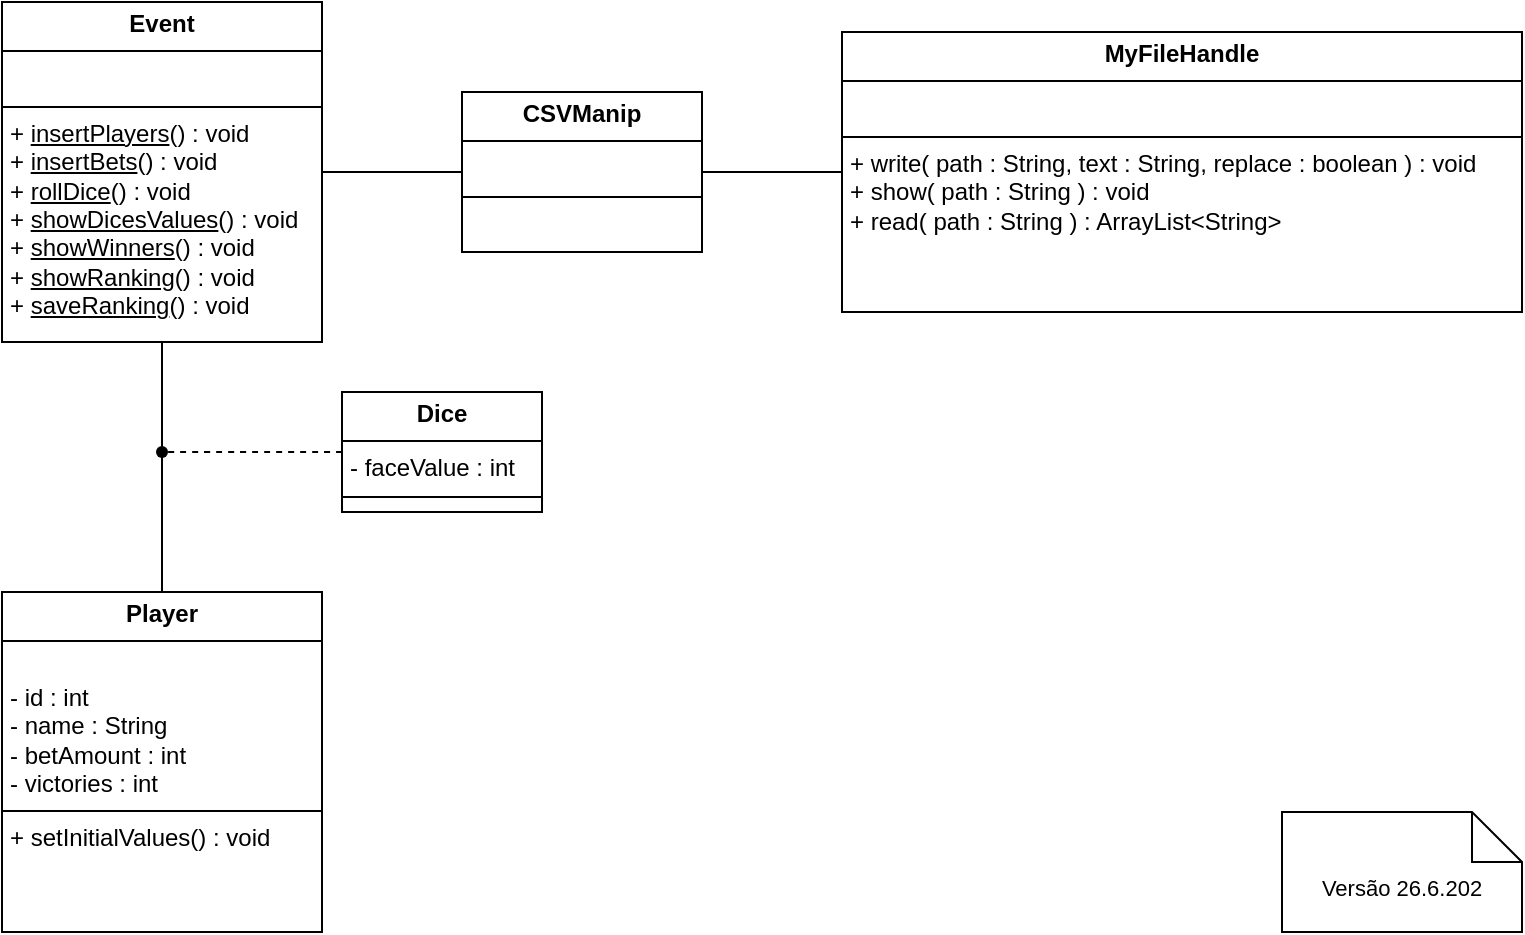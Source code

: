 <mxfile version="27.1.6">
  <diagram name="Página-1" id="nl44_yNoVggJU1y2UyYS">
    <mxGraphModel dx="2727" dy="1713" grid="1" gridSize="10" guides="1" tooltips="1" connect="1" arrows="1" fold="1" page="1" pageScale="1" pageWidth="850" pageHeight="1100" math="0" shadow="0">
      <root>
        <mxCell id="0" />
        <mxCell id="1" parent="0" />
        <mxCell id="_mPlwkOGKIE5FzlDj82O-12" value="&lt;p style=&quot;margin:0px;margin-top:4px;text-align:center;&quot;&gt;&lt;b&gt;MyFileHandle&lt;/b&gt;&lt;/p&gt;&lt;hr size=&quot;1&quot; style=&quot;border-style:solid;&quot;&gt;&lt;p style=&quot;margin:0px;margin-left:4px;&quot;&gt;&lt;br&gt;&lt;/p&gt;&lt;hr size=&quot;1&quot; style=&quot;border-style:solid;&quot;&gt;&lt;p style=&quot;margin:0px;margin-left:4px;&quot;&gt;+ write( path : String, text : String, replace : boolean ) : void&lt;/p&gt;&lt;p style=&quot;margin:0px;margin-left:4px;&quot;&gt;+ show( path : String ) : void&lt;/p&gt;&lt;p style=&quot;margin:0px;margin-left:4px;&quot;&gt;+ read( path : String ) : ArrayList&amp;lt;String&amp;gt;&lt;/p&gt;" style="verticalAlign=top;align=left;overflow=fill;html=1;whiteSpace=wrap;" vertex="1" parent="1">
          <mxGeometry x="460" y="80" width="340" height="140" as="geometry" />
        </mxCell>
        <mxCell id="_mPlwkOGKIE5FzlDj82O-26" value="" style="edgeStyle=orthogonalEdgeStyle;shape=connector;curved=1;rounded=0;orthogonalLoop=1;jettySize=auto;html=1;strokeColor=default;align=center;verticalAlign=middle;fontFamily=Helvetica;fontSize=11;fontColor=default;labelBackgroundColor=default;startFill=0;endArrow=none;dashed=1;" edge="1" parent="1" source="_mPlwkOGKIE5FzlDj82O-17" target="_mPlwkOGKIE5FzlDj82O-25">
          <mxGeometry relative="1" as="geometry" />
        </mxCell>
        <mxCell id="_mPlwkOGKIE5FzlDj82O-17" value="&lt;p style=&quot;margin:0px;margin-top:4px;text-align:center;&quot;&gt;&lt;b&gt;Dice&lt;/b&gt;&lt;/p&gt;&lt;hr size=&quot;1&quot; style=&quot;border-style:solid;&quot;&gt;&lt;p style=&quot;margin:0px;margin-left:4px;&quot;&gt;- faceValue : int&lt;/p&gt;&lt;hr size=&quot;1&quot; style=&quot;border-style:solid;&quot;&gt;&lt;p style=&quot;margin:0px;margin-left:4px;&quot;&gt;&lt;br&gt;&lt;/p&gt;" style="verticalAlign=top;align=left;overflow=fill;html=1;whiteSpace=wrap;" vertex="1" parent="1">
          <mxGeometry x="210" y="260" width="100" height="60" as="geometry" />
        </mxCell>
        <mxCell id="_mPlwkOGKIE5FzlDj82O-18" value="&lt;p style=&quot;margin:0px;margin-top:4px;text-align:center;&quot;&gt;&lt;b&gt;Event&lt;/b&gt;&lt;/p&gt;&lt;hr size=&quot;1&quot; style=&quot;border-style:solid;&quot;&gt;&lt;p style=&quot;margin:0px;margin-left:4px;&quot;&gt;&lt;br&gt;&lt;/p&gt;&lt;hr size=&quot;1&quot; style=&quot;border-style:solid;&quot;&gt;&lt;p style=&quot;margin:0px;margin-left:4px;&quot;&gt;+ &lt;u&gt;insertPlayers&lt;/u&gt;() : void&lt;/p&gt;&lt;p style=&quot;margin:0px;margin-left:4px;&quot;&gt;+&amp;nbsp;&lt;span style=&quot;background-color: transparent;&quot;&gt;&lt;u&gt;insertBets&lt;/u&gt;()&lt;/span&gt;&lt;span style=&quot;background-color: transparent; color: light-dark(rgb(0, 0, 0), rgb(255, 255, 255));&quot;&gt;&amp;nbsp;&lt;/span&gt;&lt;span style=&quot;background-color: transparent; color: light-dark(rgb(0, 0, 0), rgb(255, 255, 255));&quot;&gt;: void&lt;/span&gt;&lt;/p&gt;&lt;p style=&quot;margin:0px;margin-left:4px;&quot;&gt;+ &lt;u&gt;rollDice&lt;/u&gt;()&lt;span style=&quot;background-color: transparent; color: light-dark(rgb(0, 0, 0), rgb(255, 255, 255));&quot;&gt;&amp;nbsp;&lt;/span&gt;&lt;span style=&quot;background-color: transparent; color: light-dark(rgb(0, 0, 0), rgb(255, 255, 255));&quot;&gt;: void&lt;/span&gt;&lt;/p&gt;&lt;p style=&quot;margin:0px;margin-left:4px;&quot;&gt;+ &lt;u&gt;showDicesValues&lt;/u&gt;()&lt;span style=&quot;background-color: transparent; color: light-dark(rgb(0, 0, 0), rgb(255, 255, 255));&quot;&gt;&amp;nbsp;&lt;/span&gt;&lt;span style=&quot;background-color: transparent; color: light-dark(rgb(0, 0, 0), rgb(255, 255, 255));&quot;&gt;: void&lt;/span&gt;&lt;/p&gt;&lt;p style=&quot;margin:0px;margin-left:4px;&quot;&gt;+ &lt;u&gt;showWinners&lt;/u&gt;()&lt;span style=&quot;background-color: transparent; color: light-dark(rgb(0, 0, 0), rgb(255, 255, 255));&quot;&gt;&amp;nbsp;&lt;/span&gt;&lt;span style=&quot;background-color: transparent; color: light-dark(rgb(0, 0, 0), rgb(255, 255, 255));&quot;&gt;: void&lt;/span&gt;&lt;/p&gt;&lt;p style=&quot;margin:0px;margin-left:4px;&quot;&gt;+ &lt;u&gt;showRanking&lt;/u&gt;()&lt;span style=&quot;background-color: transparent; color: light-dark(rgb(0, 0, 0), rgb(255, 255, 255));&quot;&gt;&amp;nbsp;&lt;/span&gt;&lt;span style=&quot;background-color: transparent; color: light-dark(rgb(0, 0, 0), rgb(255, 255, 255));&quot;&gt;: void&lt;/span&gt;&lt;/p&gt;&lt;p style=&quot;margin:0px;margin-left:4px;&quot;&gt;+ &lt;u&gt;saveRanking&lt;/u&gt;()&lt;span style=&quot;background-color: transparent; color: light-dark(rgb(0, 0, 0), rgb(255, 255, 255));&quot;&gt;&amp;nbsp;&lt;/span&gt;&lt;span style=&quot;background-color: transparent; color: light-dark(rgb(0, 0, 0), rgb(255, 255, 255));&quot;&gt;: void&lt;/span&gt;&lt;/p&gt;" style="verticalAlign=top;align=left;overflow=fill;html=1;whiteSpace=wrap;" vertex="1" parent="1">
          <mxGeometry x="40" y="65" width="160" height="170" as="geometry" />
        </mxCell>
        <mxCell id="_mPlwkOGKIE5FzlDj82O-22" value="" style="edgeStyle=orthogonalEdgeStyle;rounded=0;orthogonalLoop=1;jettySize=auto;html=1;endArrow=none;startFill=0;curved=1;" edge="1" parent="1" source="_mPlwkOGKIE5FzlDj82O-25" target="_mPlwkOGKIE5FzlDj82O-18">
          <mxGeometry relative="1" as="geometry" />
        </mxCell>
        <mxCell id="_mPlwkOGKIE5FzlDj82O-19" value="&lt;p style=&quot;margin:0px;margin-top:4px;text-align:center;&quot;&gt;&lt;b&gt;Player&lt;/b&gt;&lt;/p&gt;&lt;hr size=&quot;1&quot; style=&quot;border-style:solid;&quot;&gt;&lt;p style=&quot;margin:0px;margin-left:4px;&quot;&gt;&lt;span style=&quot;background-color: transparent; color: light-dark(rgb(0, 0, 0), rgb(255, 255, 255));&quot;&gt;&lt;br&gt;&lt;/span&gt;&lt;/p&gt;&lt;p style=&quot;margin:0px;margin-left:4px;&quot;&gt;&lt;span style=&quot;background-color: transparent; color: light-dark(rgb(0, 0, 0), rgb(255, 255, 255));&quot;&gt;- id : int&lt;/span&gt;&lt;/p&gt;&lt;p style=&quot;margin:0px;margin-left:4px;&quot;&gt;- name : String&lt;/p&gt;&lt;p style=&quot;margin:0px;margin-left:4px;&quot;&gt;- betAmount : int&lt;/p&gt;&lt;p style=&quot;margin:0px;margin-left:4px;&quot;&gt;- victories : int&lt;/p&gt;&lt;hr size=&quot;1&quot; style=&quot;border-style:solid;&quot;&gt;&lt;p style=&quot;margin:0px;margin-left:4px;&quot;&gt;+ setInitialValues() : void&lt;/p&gt;" style="verticalAlign=top;align=left;overflow=fill;html=1;whiteSpace=wrap;" vertex="1" parent="1">
          <mxGeometry x="40" y="360" width="160" height="170" as="geometry" />
        </mxCell>
        <mxCell id="_mPlwkOGKIE5FzlDj82O-21" value="" style="edgeStyle=orthogonalEdgeStyle;rounded=0;orthogonalLoop=1;jettySize=auto;html=1;endArrow=none;startFill=0;curved=1;" edge="1" parent="1" source="_mPlwkOGKIE5FzlDj82O-20" target="_mPlwkOGKIE5FzlDj82O-12">
          <mxGeometry relative="1" as="geometry" />
        </mxCell>
        <mxCell id="_mPlwkOGKIE5FzlDj82O-24" value="" style="edgeStyle=orthogonalEdgeStyle;shape=connector;curved=1;rounded=0;orthogonalLoop=1;jettySize=auto;html=1;strokeColor=default;align=center;verticalAlign=middle;fontFamily=Helvetica;fontSize=11;fontColor=default;labelBackgroundColor=default;startFill=0;endArrow=none;" edge="1" parent="1" source="_mPlwkOGKIE5FzlDj82O-20" target="_mPlwkOGKIE5FzlDj82O-18">
          <mxGeometry relative="1" as="geometry" />
        </mxCell>
        <mxCell id="_mPlwkOGKIE5FzlDj82O-20" value="&lt;p style=&quot;margin:0px;margin-top:4px;text-align:center;&quot;&gt;&lt;b&gt;CSVManip&lt;/b&gt;&lt;/p&gt;&lt;hr size=&quot;1&quot; style=&quot;border-style:solid;&quot;&gt;&lt;p style=&quot;margin:0px;margin-left:4px;&quot;&gt;&lt;br&gt;&lt;/p&gt;&lt;hr size=&quot;1&quot; style=&quot;border-style:solid;&quot;&gt;&lt;p style=&quot;margin:0px;margin-left:4px;&quot;&gt;&lt;br&gt;&lt;/p&gt;" style="verticalAlign=top;align=left;overflow=fill;html=1;whiteSpace=wrap;" vertex="1" parent="1">
          <mxGeometry x="270" y="110" width="120" height="80" as="geometry" />
        </mxCell>
        <mxCell id="_mPlwkOGKIE5FzlDj82O-27" value="" style="edgeStyle=orthogonalEdgeStyle;rounded=0;orthogonalLoop=1;jettySize=auto;html=1;endArrow=none;startFill=0;curved=1;" edge="1" parent="1" source="_mPlwkOGKIE5FzlDj82O-19" target="_mPlwkOGKIE5FzlDj82O-25">
          <mxGeometry relative="1" as="geometry">
            <mxPoint x="120" y="360" as="sourcePoint" />
            <mxPoint x="120" y="235" as="targetPoint" />
          </mxGeometry>
        </mxCell>
        <mxCell id="_mPlwkOGKIE5FzlDj82O-25" value="" style="shape=waypoint;sketch=0;size=6;pointerEvents=1;points=[];fillColor=default;resizable=0;rotatable=0;perimeter=centerPerimeter;snapToPoint=1;align=left;verticalAlign=top;" vertex="1" parent="1">
          <mxGeometry x="110" y="280" width="20" height="20" as="geometry" />
        </mxCell>
        <mxCell id="_mPlwkOGKIE5FzlDj82O-30" value="Versão 26.6.202" style="shape=note2;boundedLbl=1;whiteSpace=wrap;html=1;size=25;verticalAlign=top;align=center;fontFamily=Helvetica;fontSize=11;fontColor=default;labelBackgroundColor=default;" vertex="1" parent="1">
          <mxGeometry x="680.0" y="470" width="120" height="60" as="geometry" />
        </mxCell>
      </root>
    </mxGraphModel>
  </diagram>
</mxfile>
